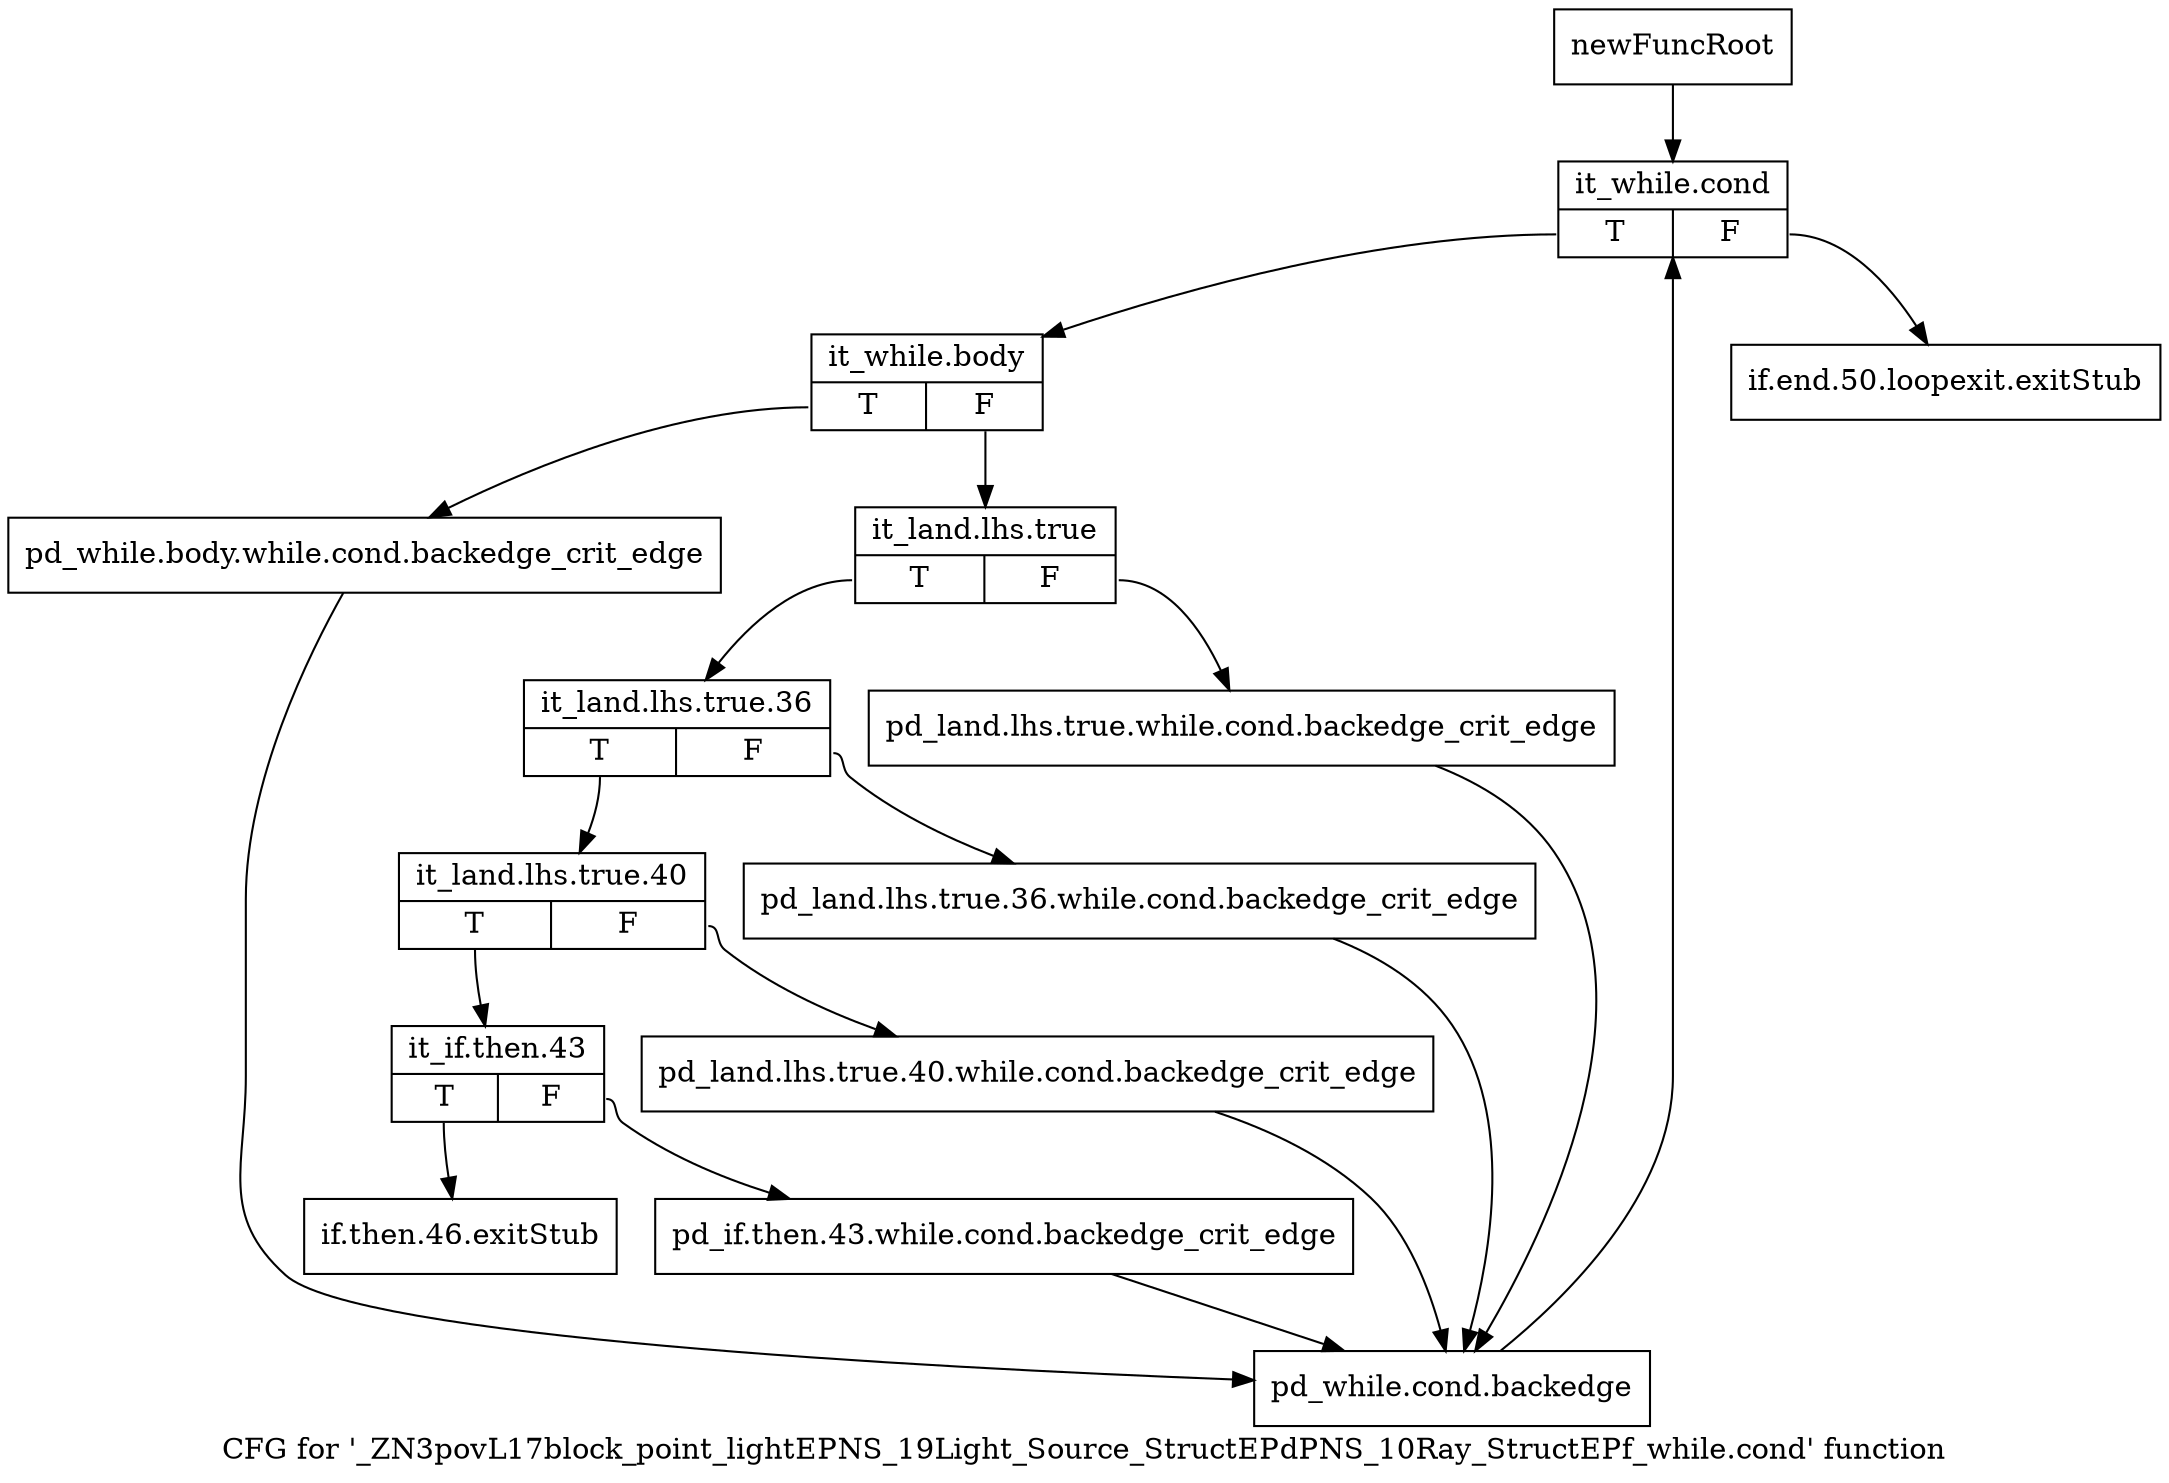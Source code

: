 digraph "CFG for '_ZN3povL17block_point_lightEPNS_19Light_Source_StructEPdPNS_10Ray_StructEPf_while.cond' function" {
	label="CFG for '_ZN3povL17block_point_lightEPNS_19Light_Source_StructEPdPNS_10Ray_StructEPf_while.cond' function";

	Node0x25c9780 [shape=record,label="{newFuncRoot}"];
	Node0x25c9780 -> Node0x25c9870;
	Node0x25c97d0 [shape=record,label="{if.end.50.loopexit.exitStub}"];
	Node0x25c9820 [shape=record,label="{if.then.46.exitStub}"];
	Node0x25c9870 [shape=record,label="{it_while.cond|{<s0>T|<s1>F}}"];
	Node0x25c9870:s0 -> Node0x25c98c0;
	Node0x25c9870:s1 -> Node0x25c97d0;
	Node0x25c98c0 [shape=record,label="{it_while.body|{<s0>T|<s1>F}}"];
	Node0x25c98c0:s0 -> Node0x25c9b90;
	Node0x25c98c0:s1 -> Node0x25c9910;
	Node0x25c9910 [shape=record,label="{it_land.lhs.true|{<s0>T|<s1>F}}"];
	Node0x25c9910:s0 -> Node0x25c99b0;
	Node0x25c9910:s1 -> Node0x25c9960;
	Node0x25c9960 [shape=record,label="{pd_land.lhs.true.while.cond.backedge_crit_edge}"];
	Node0x25c9960 -> Node0x25c9be0;
	Node0x25c99b0 [shape=record,label="{it_land.lhs.true.36|{<s0>T|<s1>F}}"];
	Node0x25c99b0:s0 -> Node0x25c9a50;
	Node0x25c99b0:s1 -> Node0x25c9a00;
	Node0x25c9a00 [shape=record,label="{pd_land.lhs.true.36.while.cond.backedge_crit_edge}"];
	Node0x25c9a00 -> Node0x25c9be0;
	Node0x25c9a50 [shape=record,label="{it_land.lhs.true.40|{<s0>T|<s1>F}}"];
	Node0x25c9a50:s0 -> Node0x25c9af0;
	Node0x25c9a50:s1 -> Node0x25c9aa0;
	Node0x25c9aa0 [shape=record,label="{pd_land.lhs.true.40.while.cond.backedge_crit_edge}"];
	Node0x25c9aa0 -> Node0x25c9be0;
	Node0x25c9af0 [shape=record,label="{it_if.then.43|{<s0>T|<s1>F}}"];
	Node0x25c9af0:s0 -> Node0x25c9820;
	Node0x25c9af0:s1 -> Node0x25c9b40;
	Node0x25c9b40 [shape=record,label="{pd_if.then.43.while.cond.backedge_crit_edge}"];
	Node0x25c9b40 -> Node0x25c9be0;
	Node0x25c9b90 [shape=record,label="{pd_while.body.while.cond.backedge_crit_edge}"];
	Node0x25c9b90 -> Node0x25c9be0;
	Node0x25c9be0 [shape=record,label="{pd_while.cond.backedge}"];
	Node0x25c9be0 -> Node0x25c9870;
}
